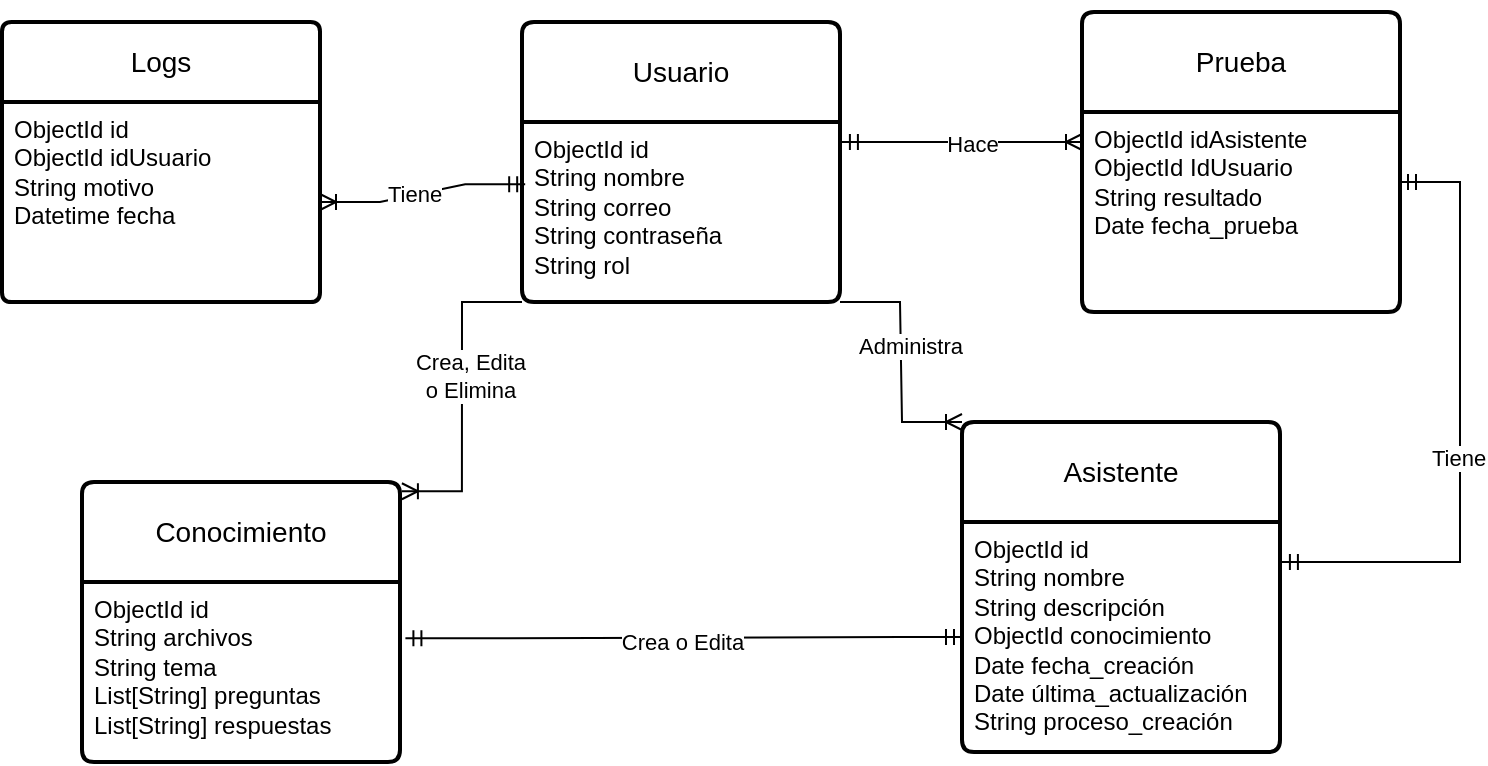 <mxfile version="22.0.3" type="device">
  <diagram name="Página-1" id="QggPpGEZ47pzv6wHnh6v">
    <mxGraphModel dx="1941" dy="663" grid="1" gridSize="10" guides="1" tooltips="1" connect="1" arrows="1" fold="1" page="1" pageScale="1" pageWidth="827" pageHeight="1169" math="0" shadow="0">
      <root>
        <mxCell id="0" />
        <mxCell id="1" parent="0" />
        <mxCell id="VfTo_oK-jHUwpTHfarD4-42" value="" style="shape=tableRow;horizontal=0;startSize=0;swimlaneHead=0;swimlaneBody=0;fillColor=none;collapsible=0;dropTarget=0;points=[[0,0.5],[1,0.5]];portConstraint=eastwest;top=0;left=0;right=0;bottom=0;html=1;" parent="1" vertex="1">
          <mxGeometry x="80" y="210" width="180" height="30" as="geometry" />
        </mxCell>
        <mxCell id="VfTo_oK-jHUwpTHfarD4-50" value="Usuario" style="swimlane;childLayout=stackLayout;horizontal=1;startSize=50;horizontalStack=0;rounded=1;fontSize=14;fontStyle=0;strokeWidth=2;resizeParent=0;resizeLast=1;shadow=0;dashed=0;align=center;arcSize=4;whiteSpace=wrap;html=1;" parent="1" vertex="1">
          <mxGeometry x="-110" y="220" width="159" height="140" as="geometry" />
        </mxCell>
        <mxCell id="VfTo_oK-jHUwpTHfarD4-51" value="ObjectId id&lt;br&gt;String nombre&lt;br&gt;String correo&lt;br&gt;String contraseña&lt;br&gt;String rol" style="align=left;strokeColor=none;fillColor=none;spacingLeft=4;fontSize=12;verticalAlign=top;resizable=0;rotatable=0;part=1;html=1;" parent="VfTo_oK-jHUwpTHfarD4-50" vertex="1">
          <mxGeometry y="50" width="159" height="90" as="geometry" />
        </mxCell>
        <mxCell id="VfTo_oK-jHUwpTHfarD4-52" value="Conocimiento" style="swimlane;childLayout=stackLayout;horizontal=1;startSize=50;horizontalStack=0;rounded=1;fontSize=14;fontStyle=0;strokeWidth=2;resizeParent=0;resizeLast=1;shadow=0;dashed=0;align=center;arcSize=4;whiteSpace=wrap;html=1;" parent="1" vertex="1">
          <mxGeometry x="-330" y="450" width="159" height="140" as="geometry" />
        </mxCell>
        <mxCell id="VfTo_oK-jHUwpTHfarD4-53" value="ObjectId id&lt;br&gt;String archivos&lt;br&gt;String tema&lt;br&gt;List[String] preguntas&lt;br&gt;List[String] respuestas" style="align=left;strokeColor=none;fillColor=none;spacingLeft=4;fontSize=12;verticalAlign=top;resizable=0;rotatable=0;part=1;html=1;" parent="VfTo_oK-jHUwpTHfarD4-52" vertex="1">
          <mxGeometry y="50" width="159" height="90" as="geometry" />
        </mxCell>
        <mxCell id="VfTo_oK-jHUwpTHfarD4-54" value="Asistente" style="swimlane;childLayout=stackLayout;horizontal=1;startSize=50;horizontalStack=0;rounded=1;fontSize=14;fontStyle=0;strokeWidth=2;resizeParent=0;resizeLast=1;shadow=0;dashed=0;align=center;arcSize=4;whiteSpace=wrap;html=1;" parent="1" vertex="1">
          <mxGeometry x="110" y="420" width="159" height="165" as="geometry" />
        </mxCell>
        <mxCell id="VfTo_oK-jHUwpTHfarD4-55" value="ObjectId id&lt;br&gt;String nombre&lt;br&gt;String descripción&lt;br&gt;ObjectId conocimiento&lt;br&gt;Date fecha_creación&lt;br&gt;Date última_actualización&lt;br&gt;String proceso_creación" style="align=left;strokeColor=none;fillColor=none;spacingLeft=4;fontSize=12;verticalAlign=top;resizable=0;rotatable=0;part=1;html=1;" parent="VfTo_oK-jHUwpTHfarD4-54" vertex="1">
          <mxGeometry y="50" width="159" height="115" as="geometry" />
        </mxCell>
        <mxCell id="VfTo_oK-jHUwpTHfarD4-57" value="" style="edgeStyle=entityRelationEdgeStyle;fontSize=12;html=1;endArrow=ERoneToMany;rounded=0;exitX=0;exitY=1;exitDx=0;exitDy=0;entryX=1.006;entryY=0.033;entryDx=0;entryDy=0;entryPerimeter=0;" parent="1" source="VfTo_oK-jHUwpTHfarD4-51" target="VfTo_oK-jHUwpTHfarD4-52" edge="1">
          <mxGeometry width="100" height="100" relative="1" as="geometry">
            <mxPoint x="-240" y="420" as="sourcePoint" />
            <mxPoint x="-130" y="440" as="targetPoint" />
          </mxGeometry>
        </mxCell>
        <mxCell id="VfTo_oK-jHUwpTHfarD4-58" value="Crea, Edita &lt;br&gt;o Elimina&lt;br&gt;" style="edgeLabel;html=1;align=center;verticalAlign=middle;resizable=0;points=[];" parent="VfTo_oK-jHUwpTHfarD4-57" vertex="1" connectable="0">
          <mxGeometry x="-0.14" y="4" relative="1" as="geometry">
            <mxPoint as="offset" />
          </mxGeometry>
        </mxCell>
        <mxCell id="VfTo_oK-jHUwpTHfarD4-60" value="" style="edgeStyle=entityRelationEdgeStyle;fontSize=12;html=1;endArrow=ERoneToMany;rounded=0;exitX=1;exitY=1;exitDx=0;exitDy=0;entryX=0;entryY=0;entryDx=0;entryDy=0;" parent="1" source="VfTo_oK-jHUwpTHfarD4-51" target="VfTo_oK-jHUwpTHfarD4-54" edge="1">
          <mxGeometry width="100" height="100" relative="1" as="geometry">
            <mxPoint x="-100" y="370" as="sourcePoint" />
            <mxPoint x="-160" y="465" as="targetPoint" />
          </mxGeometry>
        </mxCell>
        <mxCell id="VfTo_oK-jHUwpTHfarD4-61" value="Administra" style="edgeLabel;html=1;align=center;verticalAlign=middle;resizable=0;points=[];" parent="VfTo_oK-jHUwpTHfarD4-60" vertex="1" connectable="0">
          <mxGeometry x="-0.14" y="4" relative="1" as="geometry">
            <mxPoint as="offset" />
          </mxGeometry>
        </mxCell>
        <mxCell id="VfTo_oK-jHUwpTHfarD4-62" value="" style="edgeStyle=entityRelationEdgeStyle;fontSize=12;html=1;endArrow=ERmandOne;startArrow=ERmandOne;rounded=0;exitX=1.017;exitY=0.313;exitDx=0;exitDy=0;exitPerimeter=0;entryX=0;entryY=0.5;entryDx=0;entryDy=0;" parent="1" source="VfTo_oK-jHUwpTHfarD4-53" target="VfTo_oK-jHUwpTHfarD4-55" edge="1">
          <mxGeometry width="100" height="100" relative="1" as="geometry">
            <mxPoint x="-40" y="510" as="sourcePoint" />
            <mxPoint x="60" y="410" as="targetPoint" />
          </mxGeometry>
        </mxCell>
        <mxCell id="VfTo_oK-jHUwpTHfarD4-63" value="Crea o Edita" style="edgeLabel;html=1;align=center;verticalAlign=middle;resizable=0;points=[];" parent="VfTo_oK-jHUwpTHfarD4-62" vertex="1" connectable="0">
          <mxGeometry x="-0.054" y="-4" relative="1" as="geometry">
            <mxPoint x="7" y="-2" as="offset" />
          </mxGeometry>
        </mxCell>
        <mxCell id="OwNtlnPYzpbByCEqTJA--1" value="Logs" style="swimlane;childLayout=stackLayout;horizontal=1;startSize=40;horizontalStack=0;rounded=1;fontSize=14;fontStyle=0;strokeWidth=2;resizeParent=0;resizeLast=1;shadow=0;dashed=0;align=center;arcSize=4;whiteSpace=wrap;html=1;" parent="1" vertex="1">
          <mxGeometry x="-370" y="220" width="159" height="140" as="geometry" />
        </mxCell>
        <mxCell id="OwNtlnPYzpbByCEqTJA--2" value="ObjectId id&lt;br&gt;ObjectId idUsuario&lt;br&gt;String motivo&lt;br&gt;Datetime fecha&lt;br&gt;" style="align=left;strokeColor=none;fillColor=none;spacingLeft=4;fontSize=12;verticalAlign=top;resizable=0;rotatable=0;part=1;html=1;" parent="OwNtlnPYzpbByCEqTJA--1" vertex="1">
          <mxGeometry y="40" width="159" height="100" as="geometry" />
        </mxCell>
        <mxCell id="OwNtlnPYzpbByCEqTJA--5" value="" style="edgeStyle=entityRelationEdgeStyle;fontSize=12;html=1;endArrow=ERoneToMany;startArrow=ERmandOne;rounded=0;exitX=0.01;exitY=0.346;exitDx=0;exitDy=0;exitPerimeter=0;entryX=1;entryY=0.5;entryDx=0;entryDy=0;" parent="1" source="VfTo_oK-jHUwpTHfarD4-51" target="OwNtlnPYzpbByCEqTJA--2" edge="1">
          <mxGeometry width="100" height="100" relative="1" as="geometry">
            <mxPoint x="-160" y="420" as="sourcePoint" />
            <mxPoint x="-60" y="320" as="targetPoint" />
          </mxGeometry>
        </mxCell>
        <mxCell id="OwNtlnPYzpbByCEqTJA--6" value="Tiene" style="edgeLabel;html=1;align=center;verticalAlign=middle;resizable=0;points=[];" parent="OwNtlnPYzpbByCEqTJA--5" vertex="1" connectable="0">
          <mxGeometry x="0.084" y="-1" relative="1" as="geometry">
            <mxPoint as="offset" />
          </mxGeometry>
        </mxCell>
        <mxCell id="bFaRzsBGv7xnwmpnMXdN-2" value="" style="edgeStyle=entityRelationEdgeStyle;fontSize=12;html=1;endArrow=ERoneToMany;startArrow=ERmandOne;rounded=0;exitX=1.006;exitY=0.111;exitDx=0;exitDy=0;exitPerimeter=0;" edge="1" parent="1" source="VfTo_oK-jHUwpTHfarD4-51">
          <mxGeometry width="100" height="100" relative="1" as="geometry">
            <mxPoint x="402" y="290" as="sourcePoint" />
            <mxPoint x="170" y="280" as="targetPoint" />
          </mxGeometry>
        </mxCell>
        <mxCell id="bFaRzsBGv7xnwmpnMXdN-3" value="Hace" style="edgeLabel;html=1;align=center;verticalAlign=middle;resizable=0;points=[];" vertex="1" connectable="0" parent="bFaRzsBGv7xnwmpnMXdN-2">
          <mxGeometry x="0.084" y="-1" relative="1" as="geometry">
            <mxPoint as="offset" />
          </mxGeometry>
        </mxCell>
        <mxCell id="bFaRzsBGv7xnwmpnMXdN-4" value="Prueba" style="swimlane;childLayout=stackLayout;horizontal=1;startSize=50;horizontalStack=0;rounded=1;fontSize=14;fontStyle=0;strokeWidth=2;resizeParent=0;resizeLast=1;shadow=0;dashed=0;align=center;arcSize=4;whiteSpace=wrap;html=1;" vertex="1" parent="1">
          <mxGeometry x="170" y="215" width="159" height="150" as="geometry" />
        </mxCell>
        <mxCell id="bFaRzsBGv7xnwmpnMXdN-5" value="ObjectId idAsistente&lt;br&gt;ObjectId IdUsuario&lt;br&gt;String resultado&lt;br&gt;Date fecha_prueba&lt;br&gt;" style="align=left;strokeColor=none;fillColor=none;spacingLeft=4;fontSize=12;verticalAlign=top;resizable=0;rotatable=0;part=1;html=1;" vertex="1" parent="bFaRzsBGv7xnwmpnMXdN-4">
          <mxGeometry y="50" width="159" height="100" as="geometry" />
        </mxCell>
        <mxCell id="bFaRzsBGv7xnwmpnMXdN-7" value="" style="edgeStyle=entityRelationEdgeStyle;fontSize=12;html=1;endArrow=ERmandOne;startArrow=ERmandOne;rounded=0;exitX=1.006;exitY=0.111;exitDx=0;exitDy=0;exitPerimeter=0;entryX=1.006;entryY=0.174;entryDx=0;entryDy=0;entryPerimeter=0;endFill=0;" edge="1" parent="1" target="VfTo_oK-jHUwpTHfarD4-55">
          <mxGeometry width="100" height="100" relative="1" as="geometry">
            <mxPoint x="329" y="300" as="sourcePoint" />
            <mxPoint x="449" y="300" as="targetPoint" />
          </mxGeometry>
        </mxCell>
        <mxCell id="bFaRzsBGv7xnwmpnMXdN-8" value="Tiene" style="edgeLabel;html=1;align=center;verticalAlign=middle;resizable=0;points=[];" vertex="1" connectable="0" parent="bFaRzsBGv7xnwmpnMXdN-7">
          <mxGeometry x="0.084" y="-1" relative="1" as="geometry">
            <mxPoint as="offset" />
          </mxGeometry>
        </mxCell>
      </root>
    </mxGraphModel>
  </diagram>
</mxfile>

